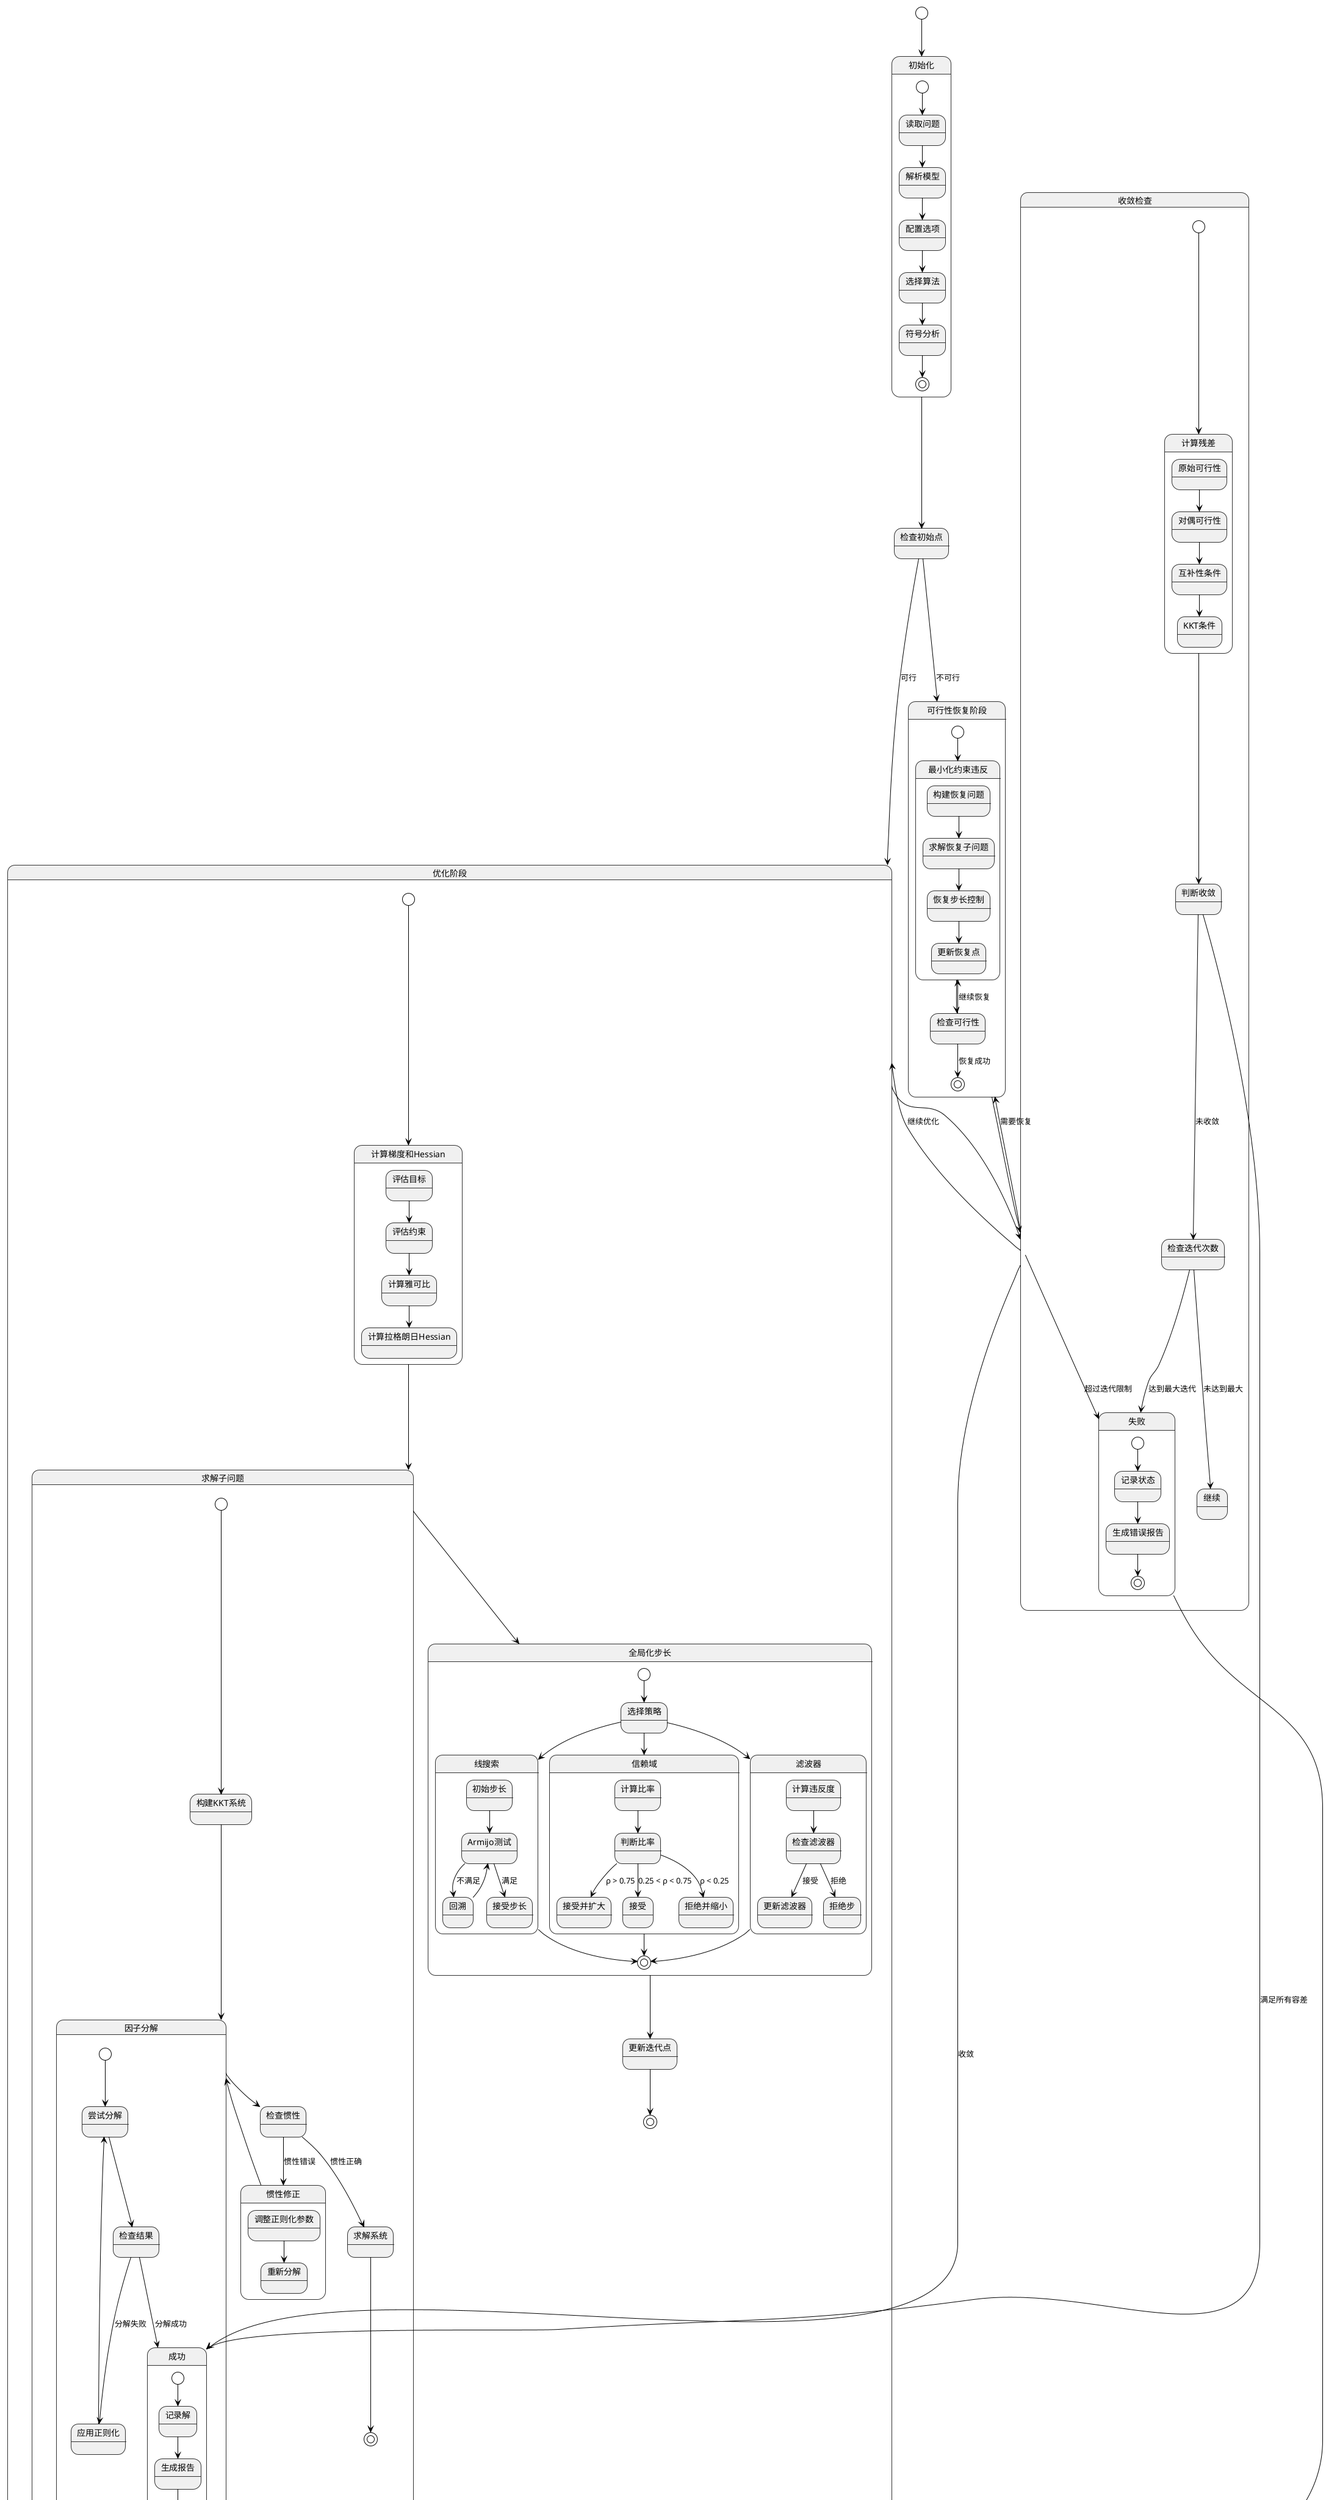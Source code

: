@startuml uno_state_diagram
!theme plain
skinparam stateBackgroundColor #F0F0F0
skinparam stateBorderColor #333333

[*] --> 初始化

state 初始化 {
    [*] --> 读取问题
    读取问题 --> 解析模型
    解析模型 --> 配置选项
    配置选项 --> 选择算法
    选择算法 --> 符号分析
    符号分析 --> [*]
}

初始化 --> 检查初始点

state 检查初始点 <<choice>>
检查初始点 --> 优化阶段 : 可行
检查初始点 --> 可行性恢复阶段 : 不可行

state 优化阶段 {
    [*] --> 计算梯度和Hessian

    state 计算梯度和Hessian {
        评估目标 --> 评估约束
        评估约束 --> 计算雅可比
        计算雅可比 --> 计算拉格朗日Hessian
    }

    计算梯度和Hessian --> 求解子问题

    state 求解子问题 {
        [*] --> 构建KKT系统
        构建KKT系统 --> 因子分解

        state 因子分解 {
            [*] --> 尝试分解
            尝试分解 --> 检查结果

            state 检查结果 <<choice>>
            检查结果 --> 成功 : 分解成功
            检查结果 --> 应用正则化 : 分解失败
            应用正则化 --> 尝试分解
        }

        因子分解 --> 检查惯性

        state 检查惯性 <<choice>>
        检查惯性 --> 求解系统 : 惯性正确
        检查惯性 --> 惯性修正 : 惯性错误

        state 惯性修正 {
            调整正则化参数 --> 重新分解
        }

        惯性修正 --> 因子分解
        求解系统 --> [*]
    }

    求解子问题 --> 全局化步长

    state 全局化步长 {
        [*] --> 选择策略

        state 选择策略 <<choice>>

        选择策略 --> 线搜索
        选择策略 --> 信赖域
        选择策略 --> 滤波器

        state 线搜索 {
            初始步长 --> Armijo测试
            Armijo测试 --> 回溯 : 不满足
            回溯 --> Armijo测试
            Armijo测试 --> 接受步长 : 满足
        }

        state 信赖域 {
            计算比率 --> 判断比率

            state 判断比率 <<choice>>
            判断比率 --> 接受并扩大 : ρ > 0.75
            判断比率 --> 接受 : 0.25 < ρ < 0.75
            判断比率 --> 拒绝并缩小 : ρ < 0.25
        }

        state 滤波器 {
            计算违反度 --> 检查滤波器
            检查滤波器 --> 更新滤波器 : 接受
            检查滤波器 --> 拒绝步 : 拒绝
        }

        线搜索 --> [*]
        信赖域 --> [*]
        滤波器 --> [*]
    }

    全局化步长 --> 更新迭代点
    更新迭代点 --> [*]
}

state 可行性恢复阶段 {
    [*] --> 最小化约束违反

    state 最小化约束违反 {
        构建恢复问题 --> 求解恢复子问题
        求解恢复子问题 --> 恢复步长控制
        恢复步长控制 --> 更新恢复点
    }

    最小化约束违反 --> 检查可行性

    state 检查可行性 <<choice>>
    检查可行性 --> [*] : 恢复成功
    检查可行性 --> 最小化约束违反 : 继续恢复
}

优化阶段 --> 收敛检查
可行性恢复阶段 --> 收敛检查

state 收敛检查 {
    [*] --> 计算残差

    state 计算残差 {
        原始可行性 --> 对偶可行性
        对偶可行性 --> 互补性条件
        互补性条件 --> KKT条件
    }

    计算残差 --> 判断收敛

    state 判断收敛 <<choice>>
    判断收敛 --> 成功 : 满足所有容差
    判断收敛 --> 检查迭代次数 : 未收敛

    state 检查迭代次数 <<choice>>
    检查迭代次数 --> 失败 : 达到最大迭代
    检查迭代次数 --> 继续 : 未达到最大
}

收敛检查 --> 成功 : 收敛
收敛检查 --> 失败 : 超过迭代限制
收敛检查 --> 优化阶段 : 继续优化
收敛检查 --> 可行性恢复阶段 : 需要恢复

state 成功 {
    [*] --> 记录解
    记录解 --> 生成报告
    生成报告 --> [*]
}

state 失败 {
    [*] --> 记录状态
    记录状态 --> 生成错误报告
    生成错误报告 --> [*]
}

成功 --> [*]
失败 --> [*]

@enduml